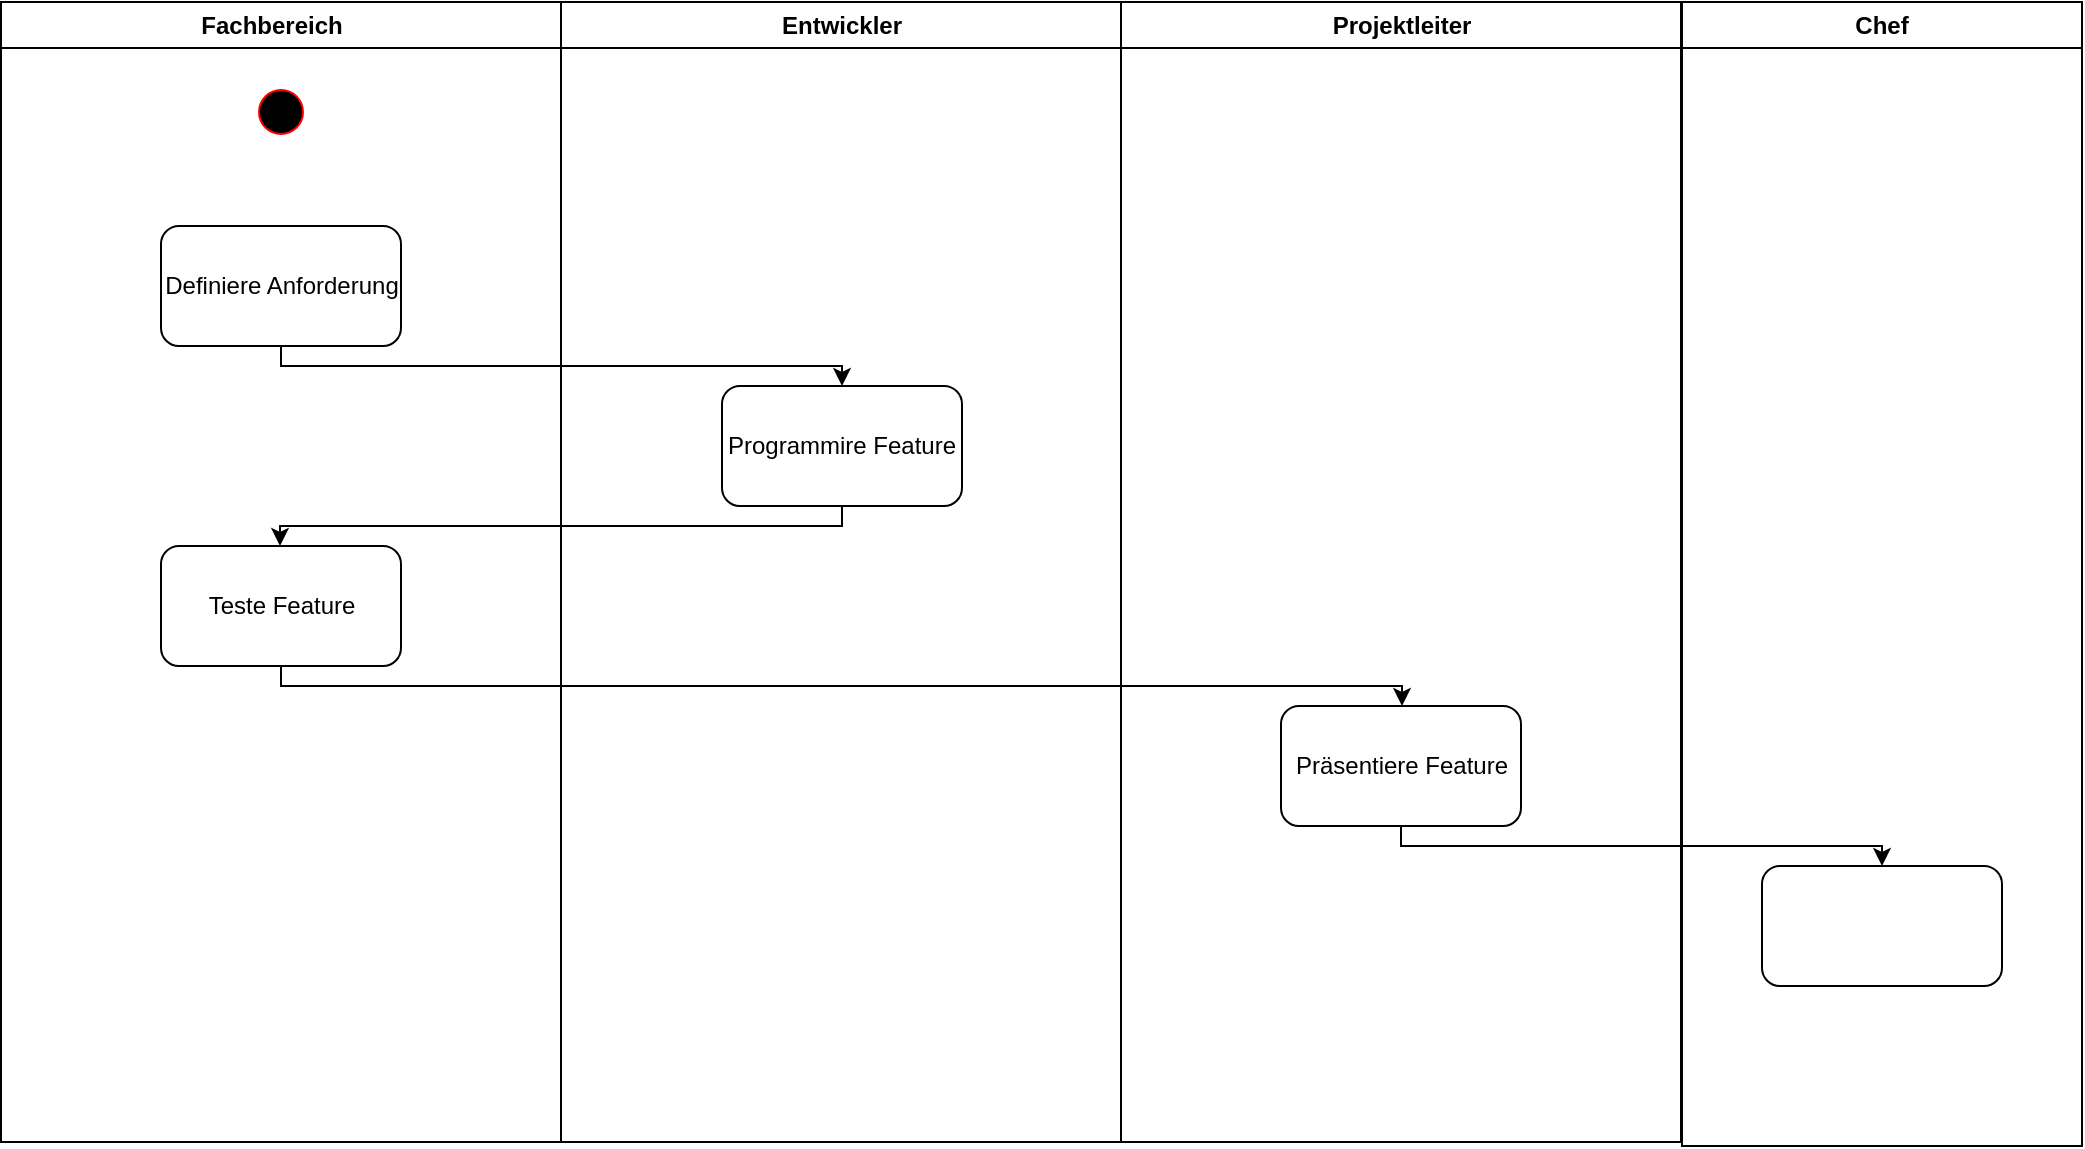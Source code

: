 <mxfile version="24.8.4">
  <diagram name="Page-1" id="e7e014a7-5840-1c2e-5031-d8a46d1fe8dd">
    <mxGraphModel dx="1069" dy="1298" grid="1" gridSize="10" guides="1" tooltips="1" connect="1" arrows="1" fold="1" page="1" pageScale="1" pageWidth="1169" pageHeight="826" background="none" math="0" shadow="0">
      <root>
        <mxCell id="0" />
        <mxCell id="1" parent="0" />
        <mxCell id="2" value="Fachbereich   " style="swimlane;whiteSpace=wrap" parent="1" vertex="1">
          <mxGeometry x="164.5" y="128" width="280" height="570" as="geometry" />
        </mxCell>
        <mxCell id="5" value="" style="ellipse;shape=startState;fillColor=#000000;strokeColor=#ff0000;" parent="2" vertex="1">
          <mxGeometry x="125" y="40" width="30" height="30" as="geometry" />
        </mxCell>
        <mxCell id="Jgl-7CiGudKZeoaPpiGy-51" value="Definiere Anforderung" style="rounded=1;whiteSpace=wrap;html=1;" vertex="1" parent="2">
          <mxGeometry x="80" y="112" width="120" height="60" as="geometry" />
        </mxCell>
        <mxCell id="Jgl-7CiGudKZeoaPpiGy-53" value="Teste Feature" style="rounded=1;whiteSpace=wrap;html=1;" vertex="1" parent="2">
          <mxGeometry x="80" y="272" width="120" height="60" as="geometry" />
        </mxCell>
        <mxCell id="3" value="Entwickler" style="swimlane;whiteSpace=wrap" parent="1" vertex="1">
          <mxGeometry x="444.5" y="128" width="280" height="570" as="geometry" />
        </mxCell>
        <mxCell id="Jgl-7CiGudKZeoaPpiGy-52" value="Programmire Feature" style="rounded=1;whiteSpace=wrap;html=1;" vertex="1" parent="3">
          <mxGeometry x="80.5" y="192" width="120" height="60" as="geometry" />
        </mxCell>
        <mxCell id="4" value="Projektleiter" style="swimlane;whiteSpace=wrap;startSize=23;" parent="1" vertex="1">
          <mxGeometry x="724.5" y="128" width="280" height="570" as="geometry" />
        </mxCell>
        <mxCell id="Jgl-7CiGudKZeoaPpiGy-54" value="Präsentiere Feature" style="rounded=1;whiteSpace=wrap;html=1;" vertex="1" parent="4">
          <mxGeometry x="80" y="352" width="120" height="60" as="geometry" />
        </mxCell>
        <mxCell id="Jgl-7CiGudKZeoaPpiGy-48" value="Chef" style="swimlane;whiteSpace=wrap;html=1;" vertex="1" parent="1">
          <mxGeometry x="1005" y="128" width="200" height="572" as="geometry" />
        </mxCell>
        <mxCell id="Jgl-7CiGudKZeoaPpiGy-58" value="" style="rounded=1;whiteSpace=wrap;html=1;" vertex="1" parent="Jgl-7CiGudKZeoaPpiGy-48">
          <mxGeometry x="40" y="432" width="120" height="60" as="geometry" />
        </mxCell>
        <mxCell id="Jgl-7CiGudKZeoaPpiGy-55" style="edgeStyle=orthogonalEdgeStyle;rounded=0;orthogonalLoop=1;jettySize=auto;html=1;" edge="1" parent="1" source="Jgl-7CiGudKZeoaPpiGy-51" target="Jgl-7CiGudKZeoaPpiGy-52">
          <mxGeometry relative="1" as="geometry">
            <Array as="points">
              <mxPoint x="304" y="310" />
              <mxPoint x="585" y="310" />
            </Array>
          </mxGeometry>
        </mxCell>
        <mxCell id="Jgl-7CiGudKZeoaPpiGy-56" style="edgeStyle=orthogonalEdgeStyle;rounded=0;orthogonalLoop=1;jettySize=auto;html=1;" edge="1" parent="1" source="Jgl-7CiGudKZeoaPpiGy-52" target="Jgl-7CiGudKZeoaPpiGy-53">
          <mxGeometry relative="1" as="geometry">
            <Array as="points">
              <mxPoint x="585" y="390" />
              <mxPoint x="304" y="390" />
            </Array>
          </mxGeometry>
        </mxCell>
        <mxCell id="Jgl-7CiGudKZeoaPpiGy-57" style="edgeStyle=orthogonalEdgeStyle;rounded=0;orthogonalLoop=1;jettySize=auto;html=1;" edge="1" parent="1" source="Jgl-7CiGudKZeoaPpiGy-53" target="Jgl-7CiGudKZeoaPpiGy-54">
          <mxGeometry relative="1" as="geometry">
            <Array as="points">
              <mxPoint x="304" y="470" />
              <mxPoint x="865" y="470" />
            </Array>
          </mxGeometry>
        </mxCell>
        <mxCell id="Jgl-7CiGudKZeoaPpiGy-59" style="edgeStyle=orthogonalEdgeStyle;rounded=0;orthogonalLoop=1;jettySize=auto;html=1;" edge="1" parent="1" source="Jgl-7CiGudKZeoaPpiGy-54" target="Jgl-7CiGudKZeoaPpiGy-58">
          <mxGeometry relative="1" as="geometry">
            <Array as="points">
              <mxPoint x="865" y="550" />
              <mxPoint x="1105" y="550" />
            </Array>
          </mxGeometry>
        </mxCell>
      </root>
    </mxGraphModel>
  </diagram>
</mxfile>
